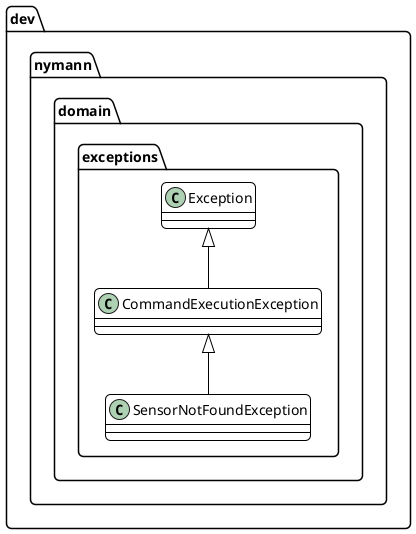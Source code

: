 @startuml
skinparam roundCorner 10
skinparam shadowing false
skinparam classFontName Lato
skinparam classFontSize 16
skinparam defaultFontName Source Code Pro
skinparam defaultFontSize 14
skinparam ClassAttributeFontStyle normal
skinparam ClassBackgroundColor white
skinparam ClassBorderColor black
skinparam ClassBorderThickness 1
skinparam ArrowColor black
skinparam linetype polyline

class dev.nymann.domain.exceptions.SensorNotFoundException {
}
class dev.nymann.domain.exceptions.CommandExecutionException {
}


dev.nymann.domain.exceptions.CommandExecutionException <|-- dev.nymann.domain.exceptions.SensorNotFoundException
dev.nymann.domain.exceptions.Exception <|-- dev.nymann.domain.exceptions.CommandExecutionException
@enduml